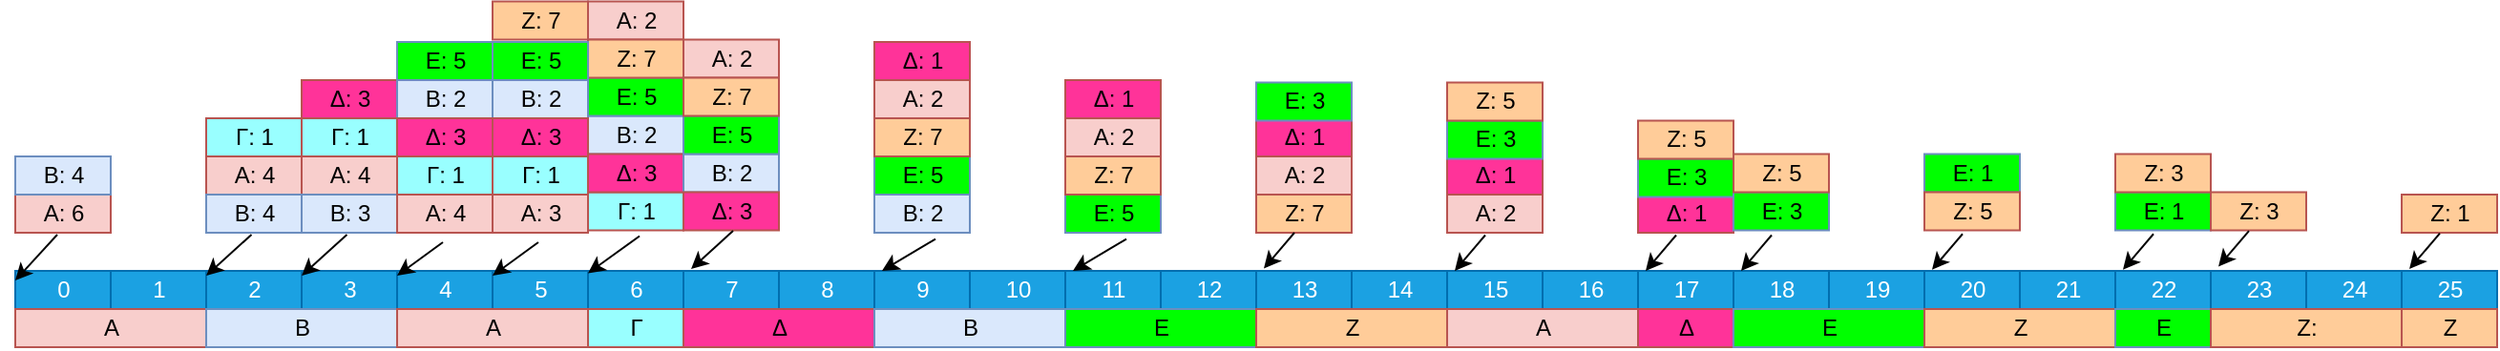 <mxfile version="20.8.13" type="device"><diagram name="Page-1" id="2c4490ee-f0b8-94ab-5012-d5dc3445f7a3"><mxGraphModel dx="1472" dy="1154" grid="1" gridSize="10" guides="1" tooltips="1" connect="0" arrows="1" fold="1" page="1" pageScale="1.5" pageWidth="1169" pageHeight="826" background="none" math="0" shadow="0"><root><mxCell id="0" style=";html=1;"/><mxCell id="1" style=";html=1;" parent="0"/><mxCell id="7a8b956e7d50b54d-360" value="0" style="align=center;html=1;fillColor=#1ba1e2;fontColor=#ffffff;strokeColor=#006EAF;" parent="1" vertex="1"><mxGeometry x="40" y="340" width="50" height="20" as="geometry"/></mxCell><mxCell id="ocXXfXh9jtsV70e3W2vZ-2" value="1" style="align=center;html=1;fillColor=#1ba1e2;fontColor=#ffffff;strokeColor=#006EAF;" parent="1" vertex="1"><mxGeometry x="90" y="340" width="50" height="20" as="geometry"/></mxCell><mxCell id="ocXXfXh9jtsV70e3W2vZ-3" value="2" style="align=center;html=1;fillColor=#1ba1e2;fontColor=#ffffff;strokeColor=#006EAF;" parent="1" vertex="1"><mxGeometry x="140" y="340" width="50" height="20" as="geometry"/></mxCell><mxCell id="ocXXfXh9jtsV70e3W2vZ-4" value="3" style="align=center;html=1;fillColor=#1ba1e2;fontColor=#ffffff;strokeColor=#006EAF;" parent="1" vertex="1"><mxGeometry x="190" y="340" width="50" height="20" as="geometry"/></mxCell><mxCell id="ocXXfXh9jtsV70e3W2vZ-5" value="4" style="align=center;html=1;fillColor=#1ba1e2;fontColor=#ffffff;strokeColor=#006EAF;" parent="1" vertex="1"><mxGeometry x="240" y="340" width="50" height="20" as="geometry"/></mxCell><mxCell id="ocXXfXh9jtsV70e3W2vZ-6" value="5" style="align=center;html=1;fillColor=#1ba1e2;fontColor=#ffffff;strokeColor=#006EAF;" parent="1" vertex="1"><mxGeometry x="290" y="340" width="50" height="20" as="geometry"/></mxCell><mxCell id="ocXXfXh9jtsV70e3W2vZ-7" value="6" style="align=center;html=1;fillColor=#1ba1e2;fontColor=#ffffff;strokeColor=#006EAF;" parent="1" vertex="1"><mxGeometry x="340" y="340" width="50" height="20" as="geometry"/></mxCell><mxCell id="ocXXfXh9jtsV70e3W2vZ-8" value="7" style="align=center;html=1;fillColor=#1ba1e2;fontColor=#ffffff;strokeColor=#006EAF;" parent="1" vertex="1"><mxGeometry x="390" y="340" width="50" height="20" as="geometry"/></mxCell><mxCell id="ocXXfXh9jtsV70e3W2vZ-9" value="8" style="align=center;html=1;fillColor=#1ba1e2;fontColor=#ffffff;strokeColor=#006EAF;" parent="1" vertex="1"><mxGeometry x="440" y="340" width="50" height="20" as="geometry"/></mxCell><mxCell id="ocXXfXh9jtsV70e3W2vZ-10" value="9" style="align=center;html=1;fillColor=#1ba1e2;fontColor=#ffffff;strokeColor=#006EAF;" parent="1" vertex="1"><mxGeometry x="490" y="340" width="50" height="20" as="geometry"/></mxCell><mxCell id="ocXXfXh9jtsV70e3W2vZ-11" value="10" style="align=center;html=1;fillColor=#1ba1e2;fontColor=#ffffff;strokeColor=#006EAF;" parent="1" vertex="1"><mxGeometry x="540" y="340" width="50" height="20" as="geometry"/></mxCell><mxCell id="ocXXfXh9jtsV70e3W2vZ-12" value="11" style="align=center;html=1;fillColor=#1ba1e2;fontColor=#ffffff;strokeColor=#006EAF;" parent="1" vertex="1"><mxGeometry x="590" y="340" width="50" height="20" as="geometry"/></mxCell><mxCell id="ocXXfXh9jtsV70e3W2vZ-13" value="12" style="align=center;html=1;fillColor=#1ba1e2;fontColor=#ffffff;strokeColor=#006EAF;" parent="1" vertex="1"><mxGeometry x="640" y="340" width="50" height="20" as="geometry"/></mxCell><mxCell id="ocXXfXh9jtsV70e3W2vZ-14" value="13" style="align=center;html=1;fillColor=#1ba1e2;fontColor=#ffffff;strokeColor=#006EAF;" parent="1" vertex="1"><mxGeometry x="690" y="340" width="50" height="20" as="geometry"/></mxCell><mxCell id="ocXXfXh9jtsV70e3W2vZ-15" value="14" style="align=center;html=1;fillColor=#1ba1e2;fontColor=#ffffff;strokeColor=#006EAF;" parent="1" vertex="1"><mxGeometry x="740" y="340" width="50" height="20" as="geometry"/></mxCell><mxCell id="ocXXfXh9jtsV70e3W2vZ-16" value="15" style="align=center;html=1;fillColor=#1ba1e2;fontColor=#ffffff;strokeColor=#006EAF;" parent="1" vertex="1"><mxGeometry x="790" y="340" width="50" height="20" as="geometry"/></mxCell><mxCell id="ocXXfXh9jtsV70e3W2vZ-17" value="16" style="align=center;html=1;fillColor=#1ba1e2;fontColor=#ffffff;strokeColor=#006EAF;" parent="1" vertex="1"><mxGeometry x="840" y="340" width="50" height="20" as="geometry"/></mxCell><mxCell id="ocXXfXh9jtsV70e3W2vZ-18" value="17" style="align=center;html=1;fillColor=#1ba1e2;fontColor=#ffffff;strokeColor=#006EAF;" parent="1" vertex="1"><mxGeometry x="890" y="340" width="50" height="20" as="geometry"/></mxCell><mxCell id="ocXXfXh9jtsV70e3W2vZ-19" value="18" style="align=center;html=1;fillColor=#1ba1e2;fontColor=#ffffff;strokeColor=#006EAF;" parent="1" vertex="1"><mxGeometry x="940" y="340" width="50" height="20" as="geometry"/></mxCell><mxCell id="ocXXfXh9jtsV70e3W2vZ-20" value="19" style="align=center;html=1;fillColor=#1ba1e2;fontColor=#ffffff;strokeColor=#006EAF;" parent="1" vertex="1"><mxGeometry x="990" y="340" width="50" height="20" as="geometry"/></mxCell><mxCell id="ocXXfXh9jtsV70e3W2vZ-21" value="20" style="align=center;html=1;fillColor=#1ba1e2;fontColor=#ffffff;strokeColor=#006EAF;" parent="1" vertex="1"><mxGeometry x="1040" y="340" width="50" height="20" as="geometry"/></mxCell><mxCell id="ocXXfXh9jtsV70e3W2vZ-22" value="21" style="align=center;html=1;fillColor=#1ba1e2;fontColor=#ffffff;strokeColor=#006EAF;" parent="1" vertex="1"><mxGeometry x="1090" y="340" width="50" height="20" as="geometry"/></mxCell><mxCell id="ocXXfXh9jtsV70e3W2vZ-23" value="22" style="align=center;html=1;fillColor=#1ba1e2;fontColor=#ffffff;strokeColor=#006EAF;" parent="1" vertex="1"><mxGeometry x="1140" y="340" width="50" height="20" as="geometry"/></mxCell><mxCell id="ocXXfXh9jtsV70e3W2vZ-24" value="23" style="align=center;html=1;fillColor=#1ba1e2;fontColor=#ffffff;strokeColor=#006EAF;" parent="1" vertex="1"><mxGeometry x="1190" y="340" width="50" height="20" as="geometry"/></mxCell><mxCell id="ocXXfXh9jtsV70e3W2vZ-25" value="24" style="align=center;html=1;fillColor=#1ba1e2;fontColor=#ffffff;strokeColor=#006EAF;" parent="1" vertex="1"><mxGeometry x="1240" y="340" width="50" height="20" as="geometry"/></mxCell><mxCell id="ocXXfXh9jtsV70e3W2vZ-26" value="25" style="align=center;html=1;fillColor=#1ba1e2;fontColor=#ffffff;strokeColor=#006EAF;" parent="1" vertex="1"><mxGeometry x="1290" y="340" width="50" height="20" as="geometry"/></mxCell><mxCell id="ocXXfXh9jtsV70e3W2vZ-27" value="" style="align=left;html=1;" parent="1" vertex="1"><mxGeometry x="40" y="360" width="50" height="20" as="geometry"/></mxCell><mxCell id="ocXXfXh9jtsV70e3W2vZ-28" value="" style="align=left;html=1;" parent="1" vertex="1"><mxGeometry x="90" y="360" width="50" height="20" as="geometry"/></mxCell><mxCell id="ocXXfXh9jtsV70e3W2vZ-29" value="" style="align=left;html=1;" parent="1" vertex="1"><mxGeometry x="140" y="360" width="50" height="20" as="geometry"/></mxCell><mxCell id="ocXXfXh9jtsV70e3W2vZ-30" value="" style="align=left;html=1;" parent="1" vertex="1"><mxGeometry x="190" y="360" width="50" height="20" as="geometry"/></mxCell><mxCell id="ocXXfXh9jtsV70e3W2vZ-31" value="" style="align=left;html=1;" parent="1" vertex="1"><mxGeometry x="240" y="360" width="50" height="20" as="geometry"/></mxCell><mxCell id="ocXXfXh9jtsV70e3W2vZ-32" value="" style="align=left;html=1;" parent="1" vertex="1"><mxGeometry x="290" y="360" width="50" height="20" as="geometry"/></mxCell><mxCell id="ocXXfXh9jtsV70e3W2vZ-33" value="" style="align=left;html=1;" parent="1" vertex="1"><mxGeometry x="340" y="360" width="50" height="20" as="geometry"/></mxCell><mxCell id="ocXXfXh9jtsV70e3W2vZ-34" value="" style="align=left;html=1;" parent="1" vertex="1"><mxGeometry x="390" y="360" width="50" height="20" as="geometry"/></mxCell><mxCell id="ocXXfXh9jtsV70e3W2vZ-35" value="" style="align=left;html=1;" parent="1" vertex="1"><mxGeometry x="440" y="360" width="50" height="20" as="geometry"/></mxCell><mxCell id="ocXXfXh9jtsV70e3W2vZ-36" value="" style="align=left;html=1;" parent="1" vertex="1"><mxGeometry x="490" y="360" width="50" height="20" as="geometry"/></mxCell><mxCell id="ocXXfXh9jtsV70e3W2vZ-37" value="" style="align=left;html=1;" parent="1" vertex="1"><mxGeometry x="540" y="360" width="50" height="20" as="geometry"/></mxCell><mxCell id="ocXXfXh9jtsV70e3W2vZ-38" value="" style="align=left;html=1;" parent="1" vertex="1"><mxGeometry x="590" y="360" width="50" height="20" as="geometry"/></mxCell><mxCell id="ocXXfXh9jtsV70e3W2vZ-39" value="" style="align=left;html=1;" parent="1" vertex="1"><mxGeometry x="640" y="360" width="50" height="20" as="geometry"/></mxCell><mxCell id="ocXXfXh9jtsV70e3W2vZ-40" value="" style="align=left;html=1;" parent="1" vertex="1"><mxGeometry x="690" y="360" width="50" height="20" as="geometry"/></mxCell><mxCell id="ocXXfXh9jtsV70e3W2vZ-41" value="" style="align=left;html=1;" parent="1" vertex="1"><mxGeometry x="740" y="360" width="50" height="20" as="geometry"/></mxCell><mxCell id="ocXXfXh9jtsV70e3W2vZ-42" value="" style="align=left;html=1;" parent="1" vertex="1"><mxGeometry x="790" y="360" width="50" height="20" as="geometry"/></mxCell><mxCell id="ocXXfXh9jtsV70e3W2vZ-43" value="" style="align=left;html=1;" parent="1" vertex="1"><mxGeometry x="840" y="360" width="50" height="20" as="geometry"/></mxCell><mxCell id="ocXXfXh9jtsV70e3W2vZ-44" value="" style="align=left;html=1;" parent="1" vertex="1"><mxGeometry x="890" y="360" width="50" height="20" as="geometry"/></mxCell><mxCell id="ocXXfXh9jtsV70e3W2vZ-45" value="" style="align=left;html=1;" parent="1" vertex="1"><mxGeometry x="940" y="360" width="50" height="20" as="geometry"/></mxCell><mxCell id="ocXXfXh9jtsV70e3W2vZ-46" value="" style="align=left;html=1;" parent="1" vertex="1"><mxGeometry x="990" y="360" width="50" height="20" as="geometry"/></mxCell><mxCell id="ocXXfXh9jtsV70e3W2vZ-47" value="" style="align=left;html=1;" parent="1" vertex="1"><mxGeometry x="1040" y="360" width="50" height="20" as="geometry"/></mxCell><mxCell id="ocXXfXh9jtsV70e3W2vZ-48" value="" style="align=left;html=1;" parent="1" vertex="1"><mxGeometry x="1090" y="360" width="50" height="20" as="geometry"/></mxCell><mxCell id="ocXXfXh9jtsV70e3W2vZ-49" value="" style="align=left;html=1;" parent="1" vertex="1"><mxGeometry x="1140" y="360" width="50" height="20" as="geometry"/></mxCell><mxCell id="ocXXfXh9jtsV70e3W2vZ-50" value="" style="align=left;html=1;" parent="1" vertex="1"><mxGeometry x="1190" y="360" width="50" height="20" as="geometry"/></mxCell><mxCell id="ocXXfXh9jtsV70e3W2vZ-51" value="" style="align=left;html=1;" parent="1" vertex="1"><mxGeometry x="1240" y="360" width="50" height="20" as="geometry"/></mxCell><mxCell id="ocXXfXh9jtsV70e3W2vZ-52" value="" style="align=left;html=1;" parent="1" vertex="1"><mxGeometry x="1290" y="360" width="50" height="20" as="geometry"/></mxCell><mxCell id="jwqmcbExeMehipgnclPe-3" value="A" style="align=center;html=1;fillColor=#f8cecc;strokeColor=#b85450;" parent="1" vertex="1"><mxGeometry x="40" y="360" width="100" height="20" as="geometry"/></mxCell><mxCell id="jwqmcbExeMehipgnclPe-4" value="A: 6" style="align=center;html=1;fillColor=#f8cecc;strokeColor=#b85450;" parent="1" vertex="1"><mxGeometry x="40" y="300" width="50" height="20" as="geometry"/></mxCell><mxCell id="jwqmcbExeMehipgnclPe-5" value="B: 4" style="align=center;html=1;fillColor=#dae8fc;strokeColor=#6c8ebf;" parent="1" vertex="1"><mxGeometry x="40" y="280" width="50" height="20" as="geometry"/></mxCell><mxCell id="jwqmcbExeMehipgnclPe-8" value="" style="endArrow=classic;html=1;rounded=0;exitX=0.44;exitY=1.05;exitDx=0;exitDy=0;exitPerimeter=0;entryX=0;entryY=0.25;entryDx=0;entryDy=0;entryPerimeter=0;" parent="1" source="jwqmcbExeMehipgnclPe-4" target="7a8b956e7d50b54d-360" edge="1"><mxGeometry width="50" height="50" relative="1" as="geometry"><mxPoint x="160" y="430" as="sourcePoint"/><mxPoint x="210" y="380" as="targetPoint"/></mxGeometry></mxCell><mxCell id="Ku8is5iytMaT10CgDwov-8" value="A: 4" style="align=center;html=1;fillColor=#f8cecc;strokeColor=#b85450;" vertex="1" parent="1"><mxGeometry x="140" y="280" width="50" height="20" as="geometry"/></mxCell><mxCell id="Ku8is5iytMaT10CgDwov-9" value="B: 4" style="align=center;html=1;fillColor=#dae8fc;strokeColor=#6c8ebf;" vertex="1" parent="1"><mxGeometry x="140" y="300" width="50" height="20" as="geometry"/></mxCell><mxCell id="Ku8is5iytMaT10CgDwov-10" value="" style="endArrow=classic;html=1;rounded=0;entryX=0;entryY=0.25;entryDx=0;entryDy=0;entryPerimeter=0;exitX=0.475;exitY=1.048;exitDx=0;exitDy=0;exitPerimeter=0;" edge="1" parent="1" source="Ku8is5iytMaT10CgDwov-9"><mxGeometry width="50" height="50" relative="1" as="geometry"><mxPoint x="170" y="320" as="sourcePoint"/><mxPoint x="140" y="342.5" as="targetPoint"/></mxGeometry></mxCell><mxCell id="Ku8is5iytMaT10CgDwov-12" value="Γ: 1" style="align=center;html=1;fillColor=#99FFFF;strokeColor=#b85450;" vertex="1" parent="1"><mxGeometry x="140" y="260" width="50" height="20" as="geometry"/></mxCell><mxCell id="Ku8is5iytMaT10CgDwov-13" value="B" style="align=center;html=1;fillColor=#dae8fc;strokeColor=#6c8ebf;" vertex="1" parent="1"><mxGeometry x="140" y="360" width="100" height="20" as="geometry"/></mxCell><mxCell id="Ku8is5iytMaT10CgDwov-17" value="A: 4" style="align=center;html=1;fillColor=#f8cecc;strokeColor=#b85450;" vertex="1" parent="1"><mxGeometry x="190" y="280" width="50" height="20" as="geometry"/></mxCell><mxCell id="Ku8is5iytMaT10CgDwov-18" value="B: 3" style="align=center;html=1;fillColor=#dae8fc;strokeColor=#6c8ebf;" vertex="1" parent="1"><mxGeometry x="190" y="300" width="50" height="20" as="geometry"/></mxCell><mxCell id="Ku8is5iytMaT10CgDwov-19" value="" style="endArrow=classic;html=1;rounded=0;entryX=0;entryY=0.25;entryDx=0;entryDy=0;entryPerimeter=0;exitX=0.475;exitY=1.048;exitDx=0;exitDy=0;exitPerimeter=0;" edge="1" parent="1" source="Ku8is5iytMaT10CgDwov-18"><mxGeometry width="50" height="50" relative="1" as="geometry"><mxPoint x="220" y="320" as="sourcePoint"/><mxPoint x="190" y="342.5" as="targetPoint"/></mxGeometry></mxCell><mxCell id="Ku8is5iytMaT10CgDwov-20" value="Γ: 1" style="align=center;html=1;fillColor=#99FFFF;strokeColor=#b85450;" vertex="1" parent="1"><mxGeometry x="190" y="260" width="50" height="20" as="geometry"/></mxCell><mxCell id="Ku8is5iytMaT10CgDwov-21" value="Δ: 3" style="align=center;html=1;fillColor=#FF3399;strokeColor=#b85450;" vertex="1" parent="1"><mxGeometry x="190" y="240" width="50" height="20" as="geometry"/></mxCell><mxCell id="Ku8is5iytMaT10CgDwov-22" value="A: 4" style="align=center;html=1;fillColor=#f8cecc;strokeColor=#b85450;" vertex="1" parent="1"><mxGeometry x="240" y="300" width="50" height="20" as="geometry"/></mxCell><mxCell id="Ku8is5iytMaT10CgDwov-23" value="B: 2" style="align=center;html=1;fillColor=#dae8fc;strokeColor=#6c8ebf;" vertex="1" parent="1"><mxGeometry x="240" y="240" width="50" height="20" as="geometry"/></mxCell><mxCell id="Ku8is5iytMaT10CgDwov-24" value="" style="endArrow=classic;html=1;rounded=0;entryX=0;entryY=0.25;entryDx=0;entryDy=0;entryPerimeter=0;exitX=0.48;exitY=1.25;exitDx=0;exitDy=0;exitPerimeter=0;" edge="1" parent="1" source="Ku8is5iytMaT10CgDwov-22"><mxGeometry width="50" height="50" relative="1" as="geometry"><mxPoint x="270" y="320" as="sourcePoint"/><mxPoint x="240" y="342.5" as="targetPoint"/></mxGeometry></mxCell><mxCell id="Ku8is5iytMaT10CgDwov-25" value="Γ: 1" style="align=center;html=1;fillColor=#99FFFF;strokeColor=#b85450;" vertex="1" parent="1"><mxGeometry x="240" y="280" width="50" height="20" as="geometry"/></mxCell><mxCell id="Ku8is5iytMaT10CgDwov-26" value="Δ: 3" style="align=center;html=1;fillColor=#FF3399;strokeColor=#b85450;" vertex="1" parent="1"><mxGeometry x="240" y="260" width="50" height="20" as="geometry"/></mxCell><mxCell id="Ku8is5iytMaT10CgDwov-27" value="Ε: 5" style="align=center;html=1;fillColor=#00FF00;strokeColor=#6c8ebf;" vertex="1" parent="1"><mxGeometry x="240" y="220" width="50" height="20" as="geometry"/></mxCell><mxCell id="Ku8is5iytMaT10CgDwov-28" value="A" style="align=center;html=1;fillColor=#f8cecc;strokeColor=#b85450;" vertex="1" parent="1"><mxGeometry x="240" y="360" width="100" height="20" as="geometry"/></mxCell><mxCell id="Ku8is5iytMaT10CgDwov-29" value="A: 2" style="align=center;html=1;fillColor=#f8cecc;strokeColor=#b85450;" vertex="1" parent="1"><mxGeometry x="340" y="198.75" width="50" height="20" as="geometry"/></mxCell><mxCell id="Ku8is5iytMaT10CgDwov-30" value="B: 2" style="align=center;html=1;fillColor=#dae8fc;strokeColor=#6c8ebf;" vertex="1" parent="1"><mxGeometry x="340" y="258.75" width="50" height="20" as="geometry"/></mxCell><mxCell id="Ku8is5iytMaT10CgDwov-31" value="" style="endArrow=classic;html=1;rounded=0;entryX=0;entryY=0.25;entryDx=0;entryDy=0;entryPerimeter=0;exitX=0.54;exitY=1.15;exitDx=0;exitDy=0;exitPerimeter=0;" edge="1" parent="1" source="Ku8is5iytMaT10CgDwov-32"><mxGeometry width="50" height="50" relative="1" as="geometry"><mxPoint x="370" y="318.75" as="sourcePoint"/><mxPoint x="340" y="341.25" as="targetPoint"/></mxGeometry></mxCell><mxCell id="Ku8is5iytMaT10CgDwov-32" value="Γ: 1" style="align=center;html=1;fillColor=#99FFFF;strokeColor=#b85450;" vertex="1" parent="1"><mxGeometry x="340" y="298.75" width="50" height="20" as="geometry"/></mxCell><mxCell id="Ku8is5iytMaT10CgDwov-33" value="Δ: 3" style="align=center;html=1;fillColor=#FF3399;strokeColor=#b85450;" vertex="1" parent="1"><mxGeometry x="340" y="278.75" width="50" height="20" as="geometry"/></mxCell><mxCell id="Ku8is5iytMaT10CgDwov-34" value="Ε: 5" style="align=center;html=1;fillColor=#00FF00;strokeColor=#6c8ebf;" vertex="1" parent="1"><mxGeometry x="340" y="238.75" width="50" height="20" as="geometry"/></mxCell><mxCell id="Ku8is5iytMaT10CgDwov-35" value="Ζ: 7" style="align=center;html=1;fillColor=#FFCC99;strokeColor=#b85450;" vertex="1" parent="1"><mxGeometry x="340" y="218.75" width="50" height="20" as="geometry"/></mxCell><mxCell id="Ku8is5iytMaT10CgDwov-36" value="A: 3" style="align=center;html=1;fillColor=#f8cecc;strokeColor=#b85450;" vertex="1" parent="1"><mxGeometry x="290" y="300" width="50" height="20" as="geometry"/></mxCell><mxCell id="Ku8is5iytMaT10CgDwov-37" value="B: 2" style="align=center;html=1;fillColor=#dae8fc;strokeColor=#6c8ebf;" vertex="1" parent="1"><mxGeometry x="290" y="240" width="50" height="20" as="geometry"/></mxCell><mxCell id="Ku8is5iytMaT10CgDwov-38" value="" style="endArrow=classic;html=1;rounded=0;entryX=0;entryY=0.25;entryDx=0;entryDy=0;entryPerimeter=0;exitX=0.48;exitY=1.25;exitDx=0;exitDy=0;exitPerimeter=0;" edge="1" parent="1" source="Ku8is5iytMaT10CgDwov-36"><mxGeometry width="50" height="50" relative="1" as="geometry"><mxPoint x="320" y="320" as="sourcePoint"/><mxPoint x="290" y="342.5" as="targetPoint"/></mxGeometry></mxCell><mxCell id="Ku8is5iytMaT10CgDwov-39" value="Γ: 1" style="align=center;html=1;fillColor=#99FFFF;strokeColor=#b85450;" vertex="1" parent="1"><mxGeometry x="290" y="280" width="50" height="20" as="geometry"/></mxCell><mxCell id="Ku8is5iytMaT10CgDwov-40" value="Δ: 3" style="align=center;html=1;fillColor=#FF3399;strokeColor=#b85450;" vertex="1" parent="1"><mxGeometry x="290" y="260" width="50" height="20" as="geometry"/></mxCell><mxCell id="Ku8is5iytMaT10CgDwov-41" value="Ε: 5" style="align=center;html=1;fillColor=#00FF00;strokeColor=#6c8ebf;" vertex="1" parent="1"><mxGeometry x="290" y="220" width="50" height="20" as="geometry"/></mxCell><mxCell id="Ku8is5iytMaT10CgDwov-42" value="Ζ: 7" style="align=center;html=1;fillColor=#FFCC99;strokeColor=#b85450;" vertex="1" parent="1"><mxGeometry x="290" y="198.75" width="50" height="20" as="geometry"/></mxCell><mxCell id="Ku8is5iytMaT10CgDwov-43" value="Γ" style="align=center;html=1;fillColor=#99FFFF;strokeColor=#b85450;" vertex="1" parent="1"><mxGeometry x="340" y="360" width="50" height="20" as="geometry"/></mxCell><mxCell id="Ku8is5iytMaT10CgDwov-44" value="A: 2" style="align=center;html=1;fillColor=#f8cecc;strokeColor=#b85450;" vertex="1" parent="1"><mxGeometry x="390" y="218.75" width="50" height="20" as="geometry"/></mxCell><mxCell id="Ku8is5iytMaT10CgDwov-45" value="B: 2" style="align=center;html=1;fillColor=#dae8fc;strokeColor=#6c8ebf;" vertex="1" parent="1"><mxGeometry x="390" y="278.75" width="50" height="20" as="geometry"/></mxCell><mxCell id="Ku8is5iytMaT10CgDwov-47" value="Δ: 3" style="align=center;html=1;fillColor=#FF3399;strokeColor=#b85450;" vertex="1" parent="1"><mxGeometry x="390" y="298.75" width="50" height="20" as="geometry"/></mxCell><mxCell id="Ku8is5iytMaT10CgDwov-48" value="Ε: 5" style="align=center;html=1;fillColor=#00FF00;strokeColor=#6c8ebf;" vertex="1" parent="1"><mxGeometry x="390" y="258.75" width="50" height="20" as="geometry"/></mxCell><mxCell id="Ku8is5iytMaT10CgDwov-49" value="Ζ: 7" style="align=center;html=1;fillColor=#FFCC99;strokeColor=#b85450;" vertex="1" parent="1"><mxGeometry x="390" y="238.75" width="50" height="20" as="geometry"/></mxCell><mxCell id="Ku8is5iytMaT10CgDwov-50" value="" style="endArrow=classic;html=1;rounded=0;entryX=0.08;entryY=-0.05;entryDx=0;entryDy=0;entryPerimeter=0;exitX=0.52;exitY=1.013;exitDx=0;exitDy=0;exitPerimeter=0;" edge="1" parent="1" source="Ku8is5iytMaT10CgDwov-47" target="ocXXfXh9jtsV70e3W2vZ-8"><mxGeometry width="50" height="50" relative="1" as="geometry"><mxPoint x="377" y="331.75" as="sourcePoint"/><mxPoint x="350" y="351.25" as="targetPoint"/></mxGeometry></mxCell><mxCell id="Ku8is5iytMaT10CgDwov-51" value="Δ" style="align=center;html=1;fillColor=#FF3399;strokeColor=#b85450;" vertex="1" parent="1"><mxGeometry x="390" y="360" width="100" height="20" as="geometry"/></mxCell><mxCell id="Ku8is5iytMaT10CgDwov-58" value="A: 2" style="align=center;html=1;fillColor=#f8cecc;strokeColor=#b85450;" vertex="1" parent="1"><mxGeometry x="490" y="240" width="50" height="20" as="geometry"/></mxCell><mxCell id="Ku8is5iytMaT10CgDwov-59" value="B: 2" style="align=center;html=1;fillColor=#dae8fc;strokeColor=#6c8ebf;" vertex="1" parent="1"><mxGeometry x="490" y="300" width="50" height="20" as="geometry"/></mxCell><mxCell id="Ku8is5iytMaT10CgDwov-60" value="Δ: 1" style="align=center;html=1;fillColor=#FF3399;strokeColor=#b85450;" vertex="1" parent="1"><mxGeometry x="490" y="220" width="50" height="20" as="geometry"/></mxCell><mxCell id="Ku8is5iytMaT10CgDwov-61" value="Ε: 5" style="align=center;html=1;fillColor=#00FF00;strokeColor=#6c8ebf;" vertex="1" parent="1"><mxGeometry x="490" y="280" width="50" height="20" as="geometry"/></mxCell><mxCell id="Ku8is5iytMaT10CgDwov-62" value="Ζ: 7" style="align=center;html=1;fillColor=#FFCC99;strokeColor=#b85450;" vertex="1" parent="1"><mxGeometry x="490" y="260" width="50" height="20" as="geometry"/></mxCell><mxCell id="Ku8is5iytMaT10CgDwov-63" value="" style="endArrow=classic;html=1;rounded=0;entryX=0.08;entryY=-0.05;entryDx=0;entryDy=0;entryPerimeter=0;exitX=0.64;exitY=1.163;exitDx=0;exitDy=0;exitPerimeter=0;" edge="1" parent="1" source="Ku8is5iytMaT10CgDwov-59"><mxGeometry width="50" height="50" relative="1" as="geometry"><mxPoint x="477" y="332.75" as="sourcePoint"/><mxPoint x="494" y="340" as="targetPoint"/></mxGeometry></mxCell><mxCell id="Ku8is5iytMaT10CgDwov-64" value="Β" style="align=center;html=1;fillColor=#dae8fc;strokeColor=#6c8ebf;" vertex="1" parent="1"><mxGeometry x="490" y="360" width="100" height="20" as="geometry"/></mxCell><mxCell id="Ku8is5iytMaT10CgDwov-65" value="A: 2" style="align=center;html=1;fillColor=#f8cecc;strokeColor=#b85450;" vertex="1" parent="1"><mxGeometry x="590" y="260" width="50" height="20" as="geometry"/></mxCell><mxCell id="Ku8is5iytMaT10CgDwov-67" value="Δ: 1" style="align=center;html=1;fillColor=#FF3399;strokeColor=#b85450;" vertex="1" parent="1"><mxGeometry x="590" y="240" width="50" height="20" as="geometry"/></mxCell><mxCell id="Ku8is5iytMaT10CgDwov-68" value="Ε: 5" style="align=center;html=1;fillColor=#00FF00;strokeColor=#6c8ebf;" vertex="1" parent="1"><mxGeometry x="590" y="300" width="50" height="20" as="geometry"/></mxCell><mxCell id="Ku8is5iytMaT10CgDwov-69" value="Ζ: 7" style="align=center;html=1;fillColor=#FFCC99;strokeColor=#b85450;" vertex="1" parent="1"><mxGeometry x="590" y="280" width="50" height="20" as="geometry"/></mxCell><mxCell id="Ku8is5iytMaT10CgDwov-70" value="" style="endArrow=classic;html=1;rounded=0;entryX=0.08;entryY=-0.05;entryDx=0;entryDy=0;entryPerimeter=0;exitX=0.64;exitY=1.163;exitDx=0;exitDy=0;exitPerimeter=0;" edge="1" parent="1"><mxGeometry width="50" height="50" relative="1" as="geometry"><mxPoint x="622" y="323.26" as="sourcePoint"/><mxPoint x="594" y="340" as="targetPoint"/></mxGeometry></mxCell><mxCell id="Ku8is5iytMaT10CgDwov-71" value="Ε" style="align=center;html=1;fillColor=#00FF00;strokeColor=#6c8ebf;" vertex="1" parent="1"><mxGeometry x="590" y="360" width="100" height="20" as="geometry"/></mxCell><mxCell id="Ku8is5iytMaT10CgDwov-72" value="A: 2" style="align=center;html=1;fillColor=#f8cecc;strokeColor=#b85450;" vertex="1" parent="1"><mxGeometry x="690" y="280" width="50" height="20" as="geometry"/></mxCell><mxCell id="Ku8is5iytMaT10CgDwov-73" value="Δ: 1" style="align=center;html=1;fillColor=#FF3399;strokeColor=#b85450;" vertex="1" parent="1"><mxGeometry x="690" y="260" width="50" height="20" as="geometry"/></mxCell><mxCell id="Ku8is5iytMaT10CgDwov-74" value="Ε: 3" style="align=center;html=1;fillColor=#00FF00;strokeColor=#6c8ebf;" vertex="1" parent="1"><mxGeometry x="690" y="241.25" width="50" height="20" as="geometry"/></mxCell><mxCell id="Ku8is5iytMaT10CgDwov-75" value="Ζ: 7" style="align=center;html=1;fillColor=#FFCC99;strokeColor=#b85450;" vertex="1" parent="1"><mxGeometry x="690" y="300" width="50" height="20" as="geometry"/></mxCell><mxCell id="Ku8is5iytMaT10CgDwov-76" value="" style="endArrow=classic;html=1;rounded=0;entryX=0.08;entryY=-0.05;entryDx=0;entryDy=0;entryPerimeter=0;" edge="1" parent="1"><mxGeometry width="50" height="50" relative="1" as="geometry"><mxPoint x="710" y="320" as="sourcePoint"/><mxPoint x="694" y="338.75" as="targetPoint"/></mxGeometry></mxCell><mxCell id="Ku8is5iytMaT10CgDwov-77" value="Ζ" style="align=center;html=1;fillColor=#FFCC99;strokeColor=#b85450;" vertex="1" parent="1"><mxGeometry x="690" y="360" width="100" height="20" as="geometry"/></mxCell><mxCell id="Ku8is5iytMaT10CgDwov-78" value="A: 2" style="align=center;html=1;fillColor=#f8cecc;strokeColor=#b85450;" vertex="1" parent="1"><mxGeometry x="790" y="300" width="50" height="20" as="geometry"/></mxCell><mxCell id="Ku8is5iytMaT10CgDwov-79" value="Δ: 1" style="align=center;html=1;fillColor=#FF3399;strokeColor=#b85450;" vertex="1" parent="1"><mxGeometry x="790" y="280" width="50" height="20" as="geometry"/></mxCell><mxCell id="Ku8is5iytMaT10CgDwov-80" value="Ε: 3" style="align=center;html=1;fillColor=#00FF00;strokeColor=#6c8ebf;" vertex="1" parent="1"><mxGeometry x="790" y="261.25" width="50" height="20" as="geometry"/></mxCell><mxCell id="Ku8is5iytMaT10CgDwov-81" value="Ζ: 5" style="align=center;html=1;fillColor=#FFCC99;strokeColor=#b85450;" vertex="1" parent="1"><mxGeometry x="790" y="241.25" width="50" height="20" as="geometry"/></mxCell><mxCell id="Ku8is5iytMaT10CgDwov-82" value="" style="endArrow=classic;html=1;rounded=0;entryX=0.08;entryY=-0.05;entryDx=0;entryDy=0;entryPerimeter=0;" edge="1" parent="1"><mxGeometry width="50" height="50" relative="1" as="geometry"><mxPoint x="810" y="321.25" as="sourcePoint"/><mxPoint x="794" y="340" as="targetPoint"/></mxGeometry></mxCell><mxCell id="Ku8is5iytMaT10CgDwov-83" value="Α" style="align=center;html=1;fillColor=#f8cecc;strokeColor=#b85450;" vertex="1" parent="1"><mxGeometry x="790" y="360" width="100" height="20" as="geometry"/></mxCell><mxCell id="Ku8is5iytMaT10CgDwov-85" value="Δ: 1" style="align=center;html=1;fillColor=#FF3399;strokeColor=#b85450;" vertex="1" parent="1"><mxGeometry x="890" y="300" width="50" height="20" as="geometry"/></mxCell><mxCell id="Ku8is5iytMaT10CgDwov-86" value="Ε: 3" style="align=center;html=1;fillColor=#00FF00;strokeColor=#6c8ebf;" vertex="1" parent="1"><mxGeometry x="890" y="281.25" width="50" height="20" as="geometry"/></mxCell><mxCell id="Ku8is5iytMaT10CgDwov-87" value="Ζ: 5" style="align=center;html=1;fillColor=#FFCC99;strokeColor=#b85450;" vertex="1" parent="1"><mxGeometry x="890" y="261.25" width="50" height="20" as="geometry"/></mxCell><mxCell id="Ku8is5iytMaT10CgDwov-88" value="" style="endArrow=classic;html=1;rounded=0;entryX=0.08;entryY=-0.05;entryDx=0;entryDy=0;entryPerimeter=0;" edge="1" parent="1"><mxGeometry width="50" height="50" relative="1" as="geometry"><mxPoint x="910" y="321.25" as="sourcePoint"/><mxPoint x="894" y="340" as="targetPoint"/></mxGeometry></mxCell><mxCell id="Ku8is5iytMaT10CgDwov-89" value="Δ" style="align=center;html=1;fillColor=#FF3399;strokeColor=#b85450;" vertex="1" parent="1"><mxGeometry x="890" y="360" width="50" height="20" as="geometry"/></mxCell><mxCell id="Ku8is5iytMaT10CgDwov-91" value="Ε: 3" style="align=center;html=1;fillColor=#00FF00;strokeColor=#6c8ebf;" vertex="1" parent="1"><mxGeometry x="940" y="298.75" width="50" height="20" as="geometry"/></mxCell><mxCell id="Ku8is5iytMaT10CgDwov-92" value="Ζ: 5" style="align=center;html=1;fillColor=#FFCC99;strokeColor=#b85450;" vertex="1" parent="1"><mxGeometry x="940" y="278.75" width="50" height="20" as="geometry"/></mxCell><mxCell id="Ku8is5iytMaT10CgDwov-93" value="" style="endArrow=classic;html=1;rounded=0;entryX=0.08;entryY=-0.05;entryDx=0;entryDy=0;entryPerimeter=0;" edge="1" parent="1"><mxGeometry width="50" height="50" relative="1" as="geometry"><mxPoint x="960" y="321.25" as="sourcePoint"/><mxPoint x="944" y="340" as="targetPoint"/></mxGeometry></mxCell><mxCell id="Ku8is5iytMaT10CgDwov-94" value="Ε" style="align=center;html=1;fillColor=#00FF00;strokeColor=#6c8ebf;" vertex="1" parent="1"><mxGeometry x="940" y="360" width="100" height="20" as="geometry"/></mxCell><mxCell id="Ku8is5iytMaT10CgDwov-95" value="Ε: 1" style="align=center;html=1;fillColor=#00FF00;strokeColor=#6c8ebf;" vertex="1" parent="1"><mxGeometry x="1040" y="278.75" width="50" height="20" as="geometry"/></mxCell><mxCell id="Ku8is5iytMaT10CgDwov-96" value="Ζ: 5" style="align=center;html=1;fillColor=#FFCC99;strokeColor=#b85450;" vertex="1" parent="1"><mxGeometry x="1040" y="298.75" width="50" height="20" as="geometry"/></mxCell><mxCell id="Ku8is5iytMaT10CgDwov-97" value="" style="endArrow=classic;html=1;rounded=0;entryX=0.08;entryY=-0.05;entryDx=0;entryDy=0;entryPerimeter=0;" edge="1" parent="1"><mxGeometry width="50" height="50" relative="1" as="geometry"><mxPoint x="1060" y="320.63" as="sourcePoint"/><mxPoint x="1044" y="339.38" as="targetPoint"/></mxGeometry></mxCell><mxCell id="Ku8is5iytMaT10CgDwov-98" value="Z" style="align=center;html=1;fillColor=#FFCC99;strokeColor=#b85450;" vertex="1" parent="1"><mxGeometry x="1040" y="360" width="100" height="20" as="geometry"/></mxCell><mxCell id="Ku8is5iytMaT10CgDwov-99" value="Ε: 1" style="align=center;html=1;fillColor=#00FF00;strokeColor=#6c8ebf;" vertex="1" parent="1"><mxGeometry x="1140" y="298.75" width="50" height="20" as="geometry"/></mxCell><mxCell id="Ku8is5iytMaT10CgDwov-100" value="Ζ: 3" style="align=center;html=1;fillColor=#FFCC99;strokeColor=#b85450;" vertex="1" parent="1"><mxGeometry x="1140" y="278.75" width="50" height="20" as="geometry"/></mxCell><mxCell id="Ku8is5iytMaT10CgDwov-101" value="" style="endArrow=classic;html=1;rounded=0;entryX=0.08;entryY=-0.05;entryDx=0;entryDy=0;entryPerimeter=0;" edge="1" parent="1"><mxGeometry width="50" height="50" relative="1" as="geometry"><mxPoint x="1160" y="320.63" as="sourcePoint"/><mxPoint x="1144" y="339.38" as="targetPoint"/></mxGeometry></mxCell><mxCell id="Ku8is5iytMaT10CgDwov-102" value="E" style="align=center;html=1;fillColor=#00FF00;strokeColor=#6c8ebf;" vertex="1" parent="1"><mxGeometry x="1140" y="360" width="50" height="20" as="geometry"/></mxCell><mxCell id="Ku8is5iytMaT10CgDwov-104" value="Ζ: 3" style="align=center;html=1;fillColor=#FFCC99;strokeColor=#b85450;" vertex="1" parent="1"><mxGeometry x="1190" y="298.75" width="50" height="20" as="geometry"/></mxCell><mxCell id="Ku8is5iytMaT10CgDwov-105" value="" style="endArrow=classic;html=1;rounded=0;entryX=0.08;entryY=-0.05;entryDx=0;entryDy=0;entryPerimeter=0;" edge="1" parent="1"><mxGeometry width="50" height="50" relative="1" as="geometry"><mxPoint x="1210" y="319.06" as="sourcePoint"/><mxPoint x="1194" y="337.81" as="targetPoint"/></mxGeometry></mxCell><mxCell id="Ku8is5iytMaT10CgDwov-108" value="Ζ:" style="align=center;html=1;fillColor=#FFCC99;strokeColor=#b85450;" vertex="1" parent="1"><mxGeometry x="1190" y="360" width="100" height="20" as="geometry"/></mxCell><mxCell id="Ku8is5iytMaT10CgDwov-109" value="Ζ: 1" style="align=center;html=1;fillColor=#FFCC99;strokeColor=#b85450;" vertex="1" parent="1"><mxGeometry x="1290" y="300" width="50" height="20" as="geometry"/></mxCell><mxCell id="Ku8is5iytMaT10CgDwov-110" value="" style="endArrow=classic;html=1;rounded=0;entryX=0.08;entryY=-0.05;entryDx=0;entryDy=0;entryPerimeter=0;" edge="1" parent="1"><mxGeometry width="50" height="50" relative="1" as="geometry"><mxPoint x="1310" y="320.31" as="sourcePoint"/><mxPoint x="1294" y="339.06" as="targetPoint"/></mxGeometry></mxCell><mxCell id="Ku8is5iytMaT10CgDwov-111" value="Z" style="align=center;html=1;fillColor=#FFCC99;strokeColor=#b85450;" vertex="1" parent="1"><mxGeometry x="1290" y="360" width="50" height="20" as="geometry"/></mxCell></root></mxGraphModel></diagram></mxfile>